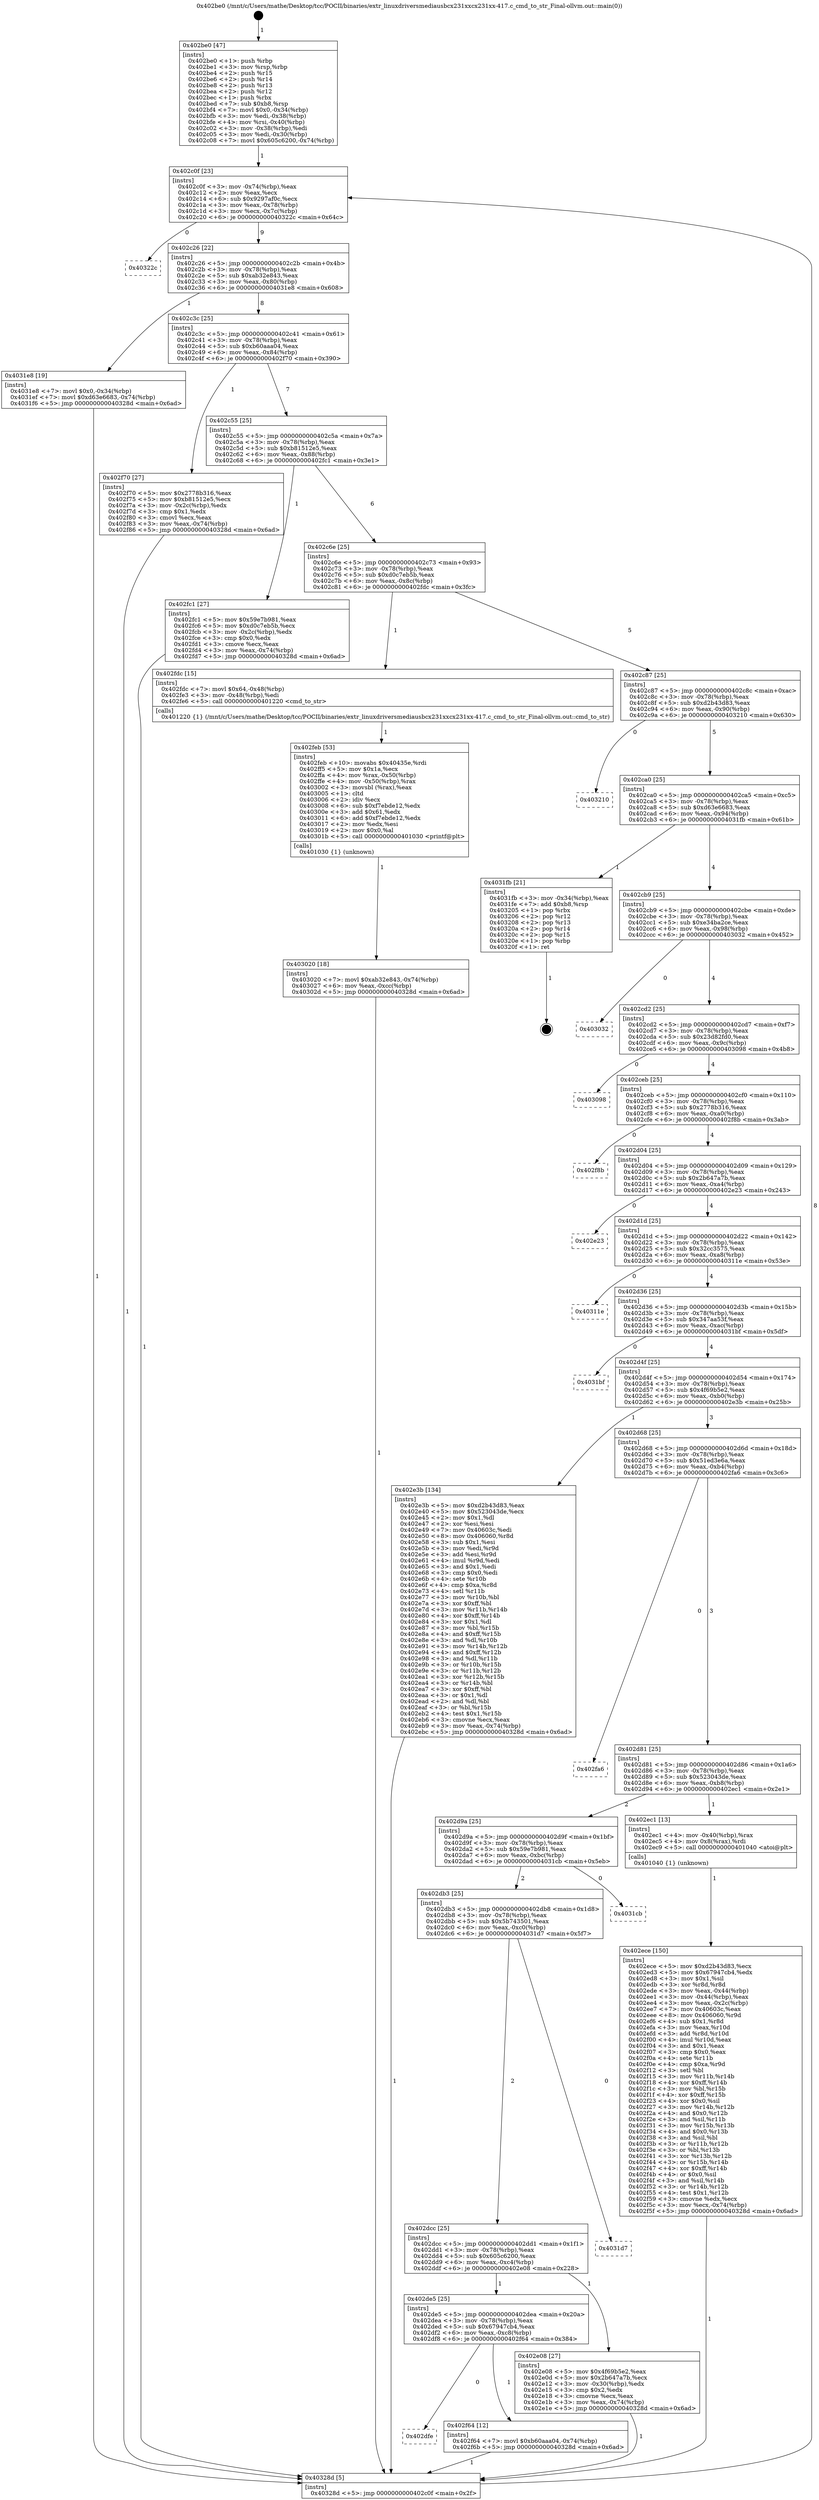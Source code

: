 digraph "0x402be0" {
  label = "0x402be0 (/mnt/c/Users/mathe/Desktop/tcc/POCII/binaries/extr_linuxdriversmediausbcx231xxcx231xx-417.c_cmd_to_str_Final-ollvm.out::main(0))"
  labelloc = "t"
  node[shape=record]

  Entry [label="",width=0.3,height=0.3,shape=circle,fillcolor=black,style=filled]
  "0x402c0f" [label="{
     0x402c0f [23]\l
     | [instrs]\l
     &nbsp;&nbsp;0x402c0f \<+3\>: mov -0x74(%rbp),%eax\l
     &nbsp;&nbsp;0x402c12 \<+2\>: mov %eax,%ecx\l
     &nbsp;&nbsp;0x402c14 \<+6\>: sub $0x9297af0c,%ecx\l
     &nbsp;&nbsp;0x402c1a \<+3\>: mov %eax,-0x78(%rbp)\l
     &nbsp;&nbsp;0x402c1d \<+3\>: mov %ecx,-0x7c(%rbp)\l
     &nbsp;&nbsp;0x402c20 \<+6\>: je 000000000040322c \<main+0x64c\>\l
  }"]
  "0x40322c" [label="{
     0x40322c\l
  }", style=dashed]
  "0x402c26" [label="{
     0x402c26 [22]\l
     | [instrs]\l
     &nbsp;&nbsp;0x402c26 \<+5\>: jmp 0000000000402c2b \<main+0x4b\>\l
     &nbsp;&nbsp;0x402c2b \<+3\>: mov -0x78(%rbp),%eax\l
     &nbsp;&nbsp;0x402c2e \<+5\>: sub $0xab32e843,%eax\l
     &nbsp;&nbsp;0x402c33 \<+3\>: mov %eax,-0x80(%rbp)\l
     &nbsp;&nbsp;0x402c36 \<+6\>: je 00000000004031e8 \<main+0x608\>\l
  }"]
  Exit [label="",width=0.3,height=0.3,shape=circle,fillcolor=black,style=filled,peripheries=2]
  "0x4031e8" [label="{
     0x4031e8 [19]\l
     | [instrs]\l
     &nbsp;&nbsp;0x4031e8 \<+7\>: movl $0x0,-0x34(%rbp)\l
     &nbsp;&nbsp;0x4031ef \<+7\>: movl $0xd63e6683,-0x74(%rbp)\l
     &nbsp;&nbsp;0x4031f6 \<+5\>: jmp 000000000040328d \<main+0x6ad\>\l
  }"]
  "0x402c3c" [label="{
     0x402c3c [25]\l
     | [instrs]\l
     &nbsp;&nbsp;0x402c3c \<+5\>: jmp 0000000000402c41 \<main+0x61\>\l
     &nbsp;&nbsp;0x402c41 \<+3\>: mov -0x78(%rbp),%eax\l
     &nbsp;&nbsp;0x402c44 \<+5\>: sub $0xb60aaa04,%eax\l
     &nbsp;&nbsp;0x402c49 \<+6\>: mov %eax,-0x84(%rbp)\l
     &nbsp;&nbsp;0x402c4f \<+6\>: je 0000000000402f70 \<main+0x390\>\l
  }"]
  "0x403020" [label="{
     0x403020 [18]\l
     | [instrs]\l
     &nbsp;&nbsp;0x403020 \<+7\>: movl $0xab32e843,-0x74(%rbp)\l
     &nbsp;&nbsp;0x403027 \<+6\>: mov %eax,-0xcc(%rbp)\l
     &nbsp;&nbsp;0x40302d \<+5\>: jmp 000000000040328d \<main+0x6ad\>\l
  }"]
  "0x402f70" [label="{
     0x402f70 [27]\l
     | [instrs]\l
     &nbsp;&nbsp;0x402f70 \<+5\>: mov $0x2778b316,%eax\l
     &nbsp;&nbsp;0x402f75 \<+5\>: mov $0xb81512e5,%ecx\l
     &nbsp;&nbsp;0x402f7a \<+3\>: mov -0x2c(%rbp),%edx\l
     &nbsp;&nbsp;0x402f7d \<+3\>: cmp $0x1,%edx\l
     &nbsp;&nbsp;0x402f80 \<+3\>: cmovl %ecx,%eax\l
     &nbsp;&nbsp;0x402f83 \<+3\>: mov %eax,-0x74(%rbp)\l
     &nbsp;&nbsp;0x402f86 \<+5\>: jmp 000000000040328d \<main+0x6ad\>\l
  }"]
  "0x402c55" [label="{
     0x402c55 [25]\l
     | [instrs]\l
     &nbsp;&nbsp;0x402c55 \<+5\>: jmp 0000000000402c5a \<main+0x7a\>\l
     &nbsp;&nbsp;0x402c5a \<+3\>: mov -0x78(%rbp),%eax\l
     &nbsp;&nbsp;0x402c5d \<+5\>: sub $0xb81512e5,%eax\l
     &nbsp;&nbsp;0x402c62 \<+6\>: mov %eax,-0x88(%rbp)\l
     &nbsp;&nbsp;0x402c68 \<+6\>: je 0000000000402fc1 \<main+0x3e1\>\l
  }"]
  "0x402feb" [label="{
     0x402feb [53]\l
     | [instrs]\l
     &nbsp;&nbsp;0x402feb \<+10\>: movabs $0x40435e,%rdi\l
     &nbsp;&nbsp;0x402ff5 \<+5\>: mov $0x1a,%ecx\l
     &nbsp;&nbsp;0x402ffa \<+4\>: mov %rax,-0x50(%rbp)\l
     &nbsp;&nbsp;0x402ffe \<+4\>: mov -0x50(%rbp),%rax\l
     &nbsp;&nbsp;0x403002 \<+3\>: movsbl (%rax),%eax\l
     &nbsp;&nbsp;0x403005 \<+1\>: cltd\l
     &nbsp;&nbsp;0x403006 \<+2\>: idiv %ecx\l
     &nbsp;&nbsp;0x403008 \<+6\>: sub $0xf7ebde12,%edx\l
     &nbsp;&nbsp;0x40300e \<+3\>: add $0x61,%edx\l
     &nbsp;&nbsp;0x403011 \<+6\>: add $0xf7ebde12,%edx\l
     &nbsp;&nbsp;0x403017 \<+2\>: mov %edx,%esi\l
     &nbsp;&nbsp;0x403019 \<+2\>: mov $0x0,%al\l
     &nbsp;&nbsp;0x40301b \<+5\>: call 0000000000401030 \<printf@plt\>\l
     | [calls]\l
     &nbsp;&nbsp;0x401030 \{1\} (unknown)\l
  }"]
  "0x402fc1" [label="{
     0x402fc1 [27]\l
     | [instrs]\l
     &nbsp;&nbsp;0x402fc1 \<+5\>: mov $0x59e7b981,%eax\l
     &nbsp;&nbsp;0x402fc6 \<+5\>: mov $0xd0c7eb5b,%ecx\l
     &nbsp;&nbsp;0x402fcb \<+3\>: mov -0x2c(%rbp),%edx\l
     &nbsp;&nbsp;0x402fce \<+3\>: cmp $0x0,%edx\l
     &nbsp;&nbsp;0x402fd1 \<+3\>: cmove %ecx,%eax\l
     &nbsp;&nbsp;0x402fd4 \<+3\>: mov %eax,-0x74(%rbp)\l
     &nbsp;&nbsp;0x402fd7 \<+5\>: jmp 000000000040328d \<main+0x6ad\>\l
  }"]
  "0x402c6e" [label="{
     0x402c6e [25]\l
     | [instrs]\l
     &nbsp;&nbsp;0x402c6e \<+5\>: jmp 0000000000402c73 \<main+0x93\>\l
     &nbsp;&nbsp;0x402c73 \<+3\>: mov -0x78(%rbp),%eax\l
     &nbsp;&nbsp;0x402c76 \<+5\>: sub $0xd0c7eb5b,%eax\l
     &nbsp;&nbsp;0x402c7b \<+6\>: mov %eax,-0x8c(%rbp)\l
     &nbsp;&nbsp;0x402c81 \<+6\>: je 0000000000402fdc \<main+0x3fc\>\l
  }"]
  "0x402dfe" [label="{
     0x402dfe\l
  }", style=dashed]
  "0x402fdc" [label="{
     0x402fdc [15]\l
     | [instrs]\l
     &nbsp;&nbsp;0x402fdc \<+7\>: movl $0x64,-0x48(%rbp)\l
     &nbsp;&nbsp;0x402fe3 \<+3\>: mov -0x48(%rbp),%edi\l
     &nbsp;&nbsp;0x402fe6 \<+5\>: call 0000000000401220 \<cmd_to_str\>\l
     | [calls]\l
     &nbsp;&nbsp;0x401220 \{1\} (/mnt/c/Users/mathe/Desktop/tcc/POCII/binaries/extr_linuxdriversmediausbcx231xxcx231xx-417.c_cmd_to_str_Final-ollvm.out::cmd_to_str)\l
  }"]
  "0x402c87" [label="{
     0x402c87 [25]\l
     | [instrs]\l
     &nbsp;&nbsp;0x402c87 \<+5\>: jmp 0000000000402c8c \<main+0xac\>\l
     &nbsp;&nbsp;0x402c8c \<+3\>: mov -0x78(%rbp),%eax\l
     &nbsp;&nbsp;0x402c8f \<+5\>: sub $0xd2b43d83,%eax\l
     &nbsp;&nbsp;0x402c94 \<+6\>: mov %eax,-0x90(%rbp)\l
     &nbsp;&nbsp;0x402c9a \<+6\>: je 0000000000403210 \<main+0x630\>\l
  }"]
  "0x402f64" [label="{
     0x402f64 [12]\l
     | [instrs]\l
     &nbsp;&nbsp;0x402f64 \<+7\>: movl $0xb60aaa04,-0x74(%rbp)\l
     &nbsp;&nbsp;0x402f6b \<+5\>: jmp 000000000040328d \<main+0x6ad\>\l
  }"]
  "0x403210" [label="{
     0x403210\l
  }", style=dashed]
  "0x402ca0" [label="{
     0x402ca0 [25]\l
     | [instrs]\l
     &nbsp;&nbsp;0x402ca0 \<+5\>: jmp 0000000000402ca5 \<main+0xc5\>\l
     &nbsp;&nbsp;0x402ca5 \<+3\>: mov -0x78(%rbp),%eax\l
     &nbsp;&nbsp;0x402ca8 \<+5\>: sub $0xd63e6683,%eax\l
     &nbsp;&nbsp;0x402cad \<+6\>: mov %eax,-0x94(%rbp)\l
     &nbsp;&nbsp;0x402cb3 \<+6\>: je 00000000004031fb \<main+0x61b\>\l
  }"]
  "0x402ece" [label="{
     0x402ece [150]\l
     | [instrs]\l
     &nbsp;&nbsp;0x402ece \<+5\>: mov $0xd2b43d83,%ecx\l
     &nbsp;&nbsp;0x402ed3 \<+5\>: mov $0x67947cb4,%edx\l
     &nbsp;&nbsp;0x402ed8 \<+3\>: mov $0x1,%sil\l
     &nbsp;&nbsp;0x402edb \<+3\>: xor %r8d,%r8d\l
     &nbsp;&nbsp;0x402ede \<+3\>: mov %eax,-0x44(%rbp)\l
     &nbsp;&nbsp;0x402ee1 \<+3\>: mov -0x44(%rbp),%eax\l
     &nbsp;&nbsp;0x402ee4 \<+3\>: mov %eax,-0x2c(%rbp)\l
     &nbsp;&nbsp;0x402ee7 \<+7\>: mov 0x40603c,%eax\l
     &nbsp;&nbsp;0x402eee \<+8\>: mov 0x406060,%r9d\l
     &nbsp;&nbsp;0x402ef6 \<+4\>: sub $0x1,%r8d\l
     &nbsp;&nbsp;0x402efa \<+3\>: mov %eax,%r10d\l
     &nbsp;&nbsp;0x402efd \<+3\>: add %r8d,%r10d\l
     &nbsp;&nbsp;0x402f00 \<+4\>: imul %r10d,%eax\l
     &nbsp;&nbsp;0x402f04 \<+3\>: and $0x1,%eax\l
     &nbsp;&nbsp;0x402f07 \<+3\>: cmp $0x0,%eax\l
     &nbsp;&nbsp;0x402f0a \<+4\>: sete %r11b\l
     &nbsp;&nbsp;0x402f0e \<+4\>: cmp $0xa,%r9d\l
     &nbsp;&nbsp;0x402f12 \<+3\>: setl %bl\l
     &nbsp;&nbsp;0x402f15 \<+3\>: mov %r11b,%r14b\l
     &nbsp;&nbsp;0x402f18 \<+4\>: xor $0xff,%r14b\l
     &nbsp;&nbsp;0x402f1c \<+3\>: mov %bl,%r15b\l
     &nbsp;&nbsp;0x402f1f \<+4\>: xor $0xff,%r15b\l
     &nbsp;&nbsp;0x402f23 \<+4\>: xor $0x0,%sil\l
     &nbsp;&nbsp;0x402f27 \<+3\>: mov %r14b,%r12b\l
     &nbsp;&nbsp;0x402f2a \<+4\>: and $0x0,%r12b\l
     &nbsp;&nbsp;0x402f2e \<+3\>: and %sil,%r11b\l
     &nbsp;&nbsp;0x402f31 \<+3\>: mov %r15b,%r13b\l
     &nbsp;&nbsp;0x402f34 \<+4\>: and $0x0,%r13b\l
     &nbsp;&nbsp;0x402f38 \<+3\>: and %sil,%bl\l
     &nbsp;&nbsp;0x402f3b \<+3\>: or %r11b,%r12b\l
     &nbsp;&nbsp;0x402f3e \<+3\>: or %bl,%r13b\l
     &nbsp;&nbsp;0x402f41 \<+3\>: xor %r13b,%r12b\l
     &nbsp;&nbsp;0x402f44 \<+3\>: or %r15b,%r14b\l
     &nbsp;&nbsp;0x402f47 \<+4\>: xor $0xff,%r14b\l
     &nbsp;&nbsp;0x402f4b \<+4\>: or $0x0,%sil\l
     &nbsp;&nbsp;0x402f4f \<+3\>: and %sil,%r14b\l
     &nbsp;&nbsp;0x402f52 \<+3\>: or %r14b,%r12b\l
     &nbsp;&nbsp;0x402f55 \<+4\>: test $0x1,%r12b\l
     &nbsp;&nbsp;0x402f59 \<+3\>: cmovne %edx,%ecx\l
     &nbsp;&nbsp;0x402f5c \<+3\>: mov %ecx,-0x74(%rbp)\l
     &nbsp;&nbsp;0x402f5f \<+5\>: jmp 000000000040328d \<main+0x6ad\>\l
  }"]
  "0x4031fb" [label="{
     0x4031fb [21]\l
     | [instrs]\l
     &nbsp;&nbsp;0x4031fb \<+3\>: mov -0x34(%rbp),%eax\l
     &nbsp;&nbsp;0x4031fe \<+7\>: add $0xb8,%rsp\l
     &nbsp;&nbsp;0x403205 \<+1\>: pop %rbx\l
     &nbsp;&nbsp;0x403206 \<+2\>: pop %r12\l
     &nbsp;&nbsp;0x403208 \<+2\>: pop %r13\l
     &nbsp;&nbsp;0x40320a \<+2\>: pop %r14\l
     &nbsp;&nbsp;0x40320c \<+2\>: pop %r15\l
     &nbsp;&nbsp;0x40320e \<+1\>: pop %rbp\l
     &nbsp;&nbsp;0x40320f \<+1\>: ret\l
  }"]
  "0x402cb9" [label="{
     0x402cb9 [25]\l
     | [instrs]\l
     &nbsp;&nbsp;0x402cb9 \<+5\>: jmp 0000000000402cbe \<main+0xde\>\l
     &nbsp;&nbsp;0x402cbe \<+3\>: mov -0x78(%rbp),%eax\l
     &nbsp;&nbsp;0x402cc1 \<+5\>: sub $0xe34ba2ce,%eax\l
     &nbsp;&nbsp;0x402cc6 \<+6\>: mov %eax,-0x98(%rbp)\l
     &nbsp;&nbsp;0x402ccc \<+6\>: je 0000000000403032 \<main+0x452\>\l
  }"]
  "0x402be0" [label="{
     0x402be0 [47]\l
     | [instrs]\l
     &nbsp;&nbsp;0x402be0 \<+1\>: push %rbp\l
     &nbsp;&nbsp;0x402be1 \<+3\>: mov %rsp,%rbp\l
     &nbsp;&nbsp;0x402be4 \<+2\>: push %r15\l
     &nbsp;&nbsp;0x402be6 \<+2\>: push %r14\l
     &nbsp;&nbsp;0x402be8 \<+2\>: push %r13\l
     &nbsp;&nbsp;0x402bea \<+2\>: push %r12\l
     &nbsp;&nbsp;0x402bec \<+1\>: push %rbx\l
     &nbsp;&nbsp;0x402bed \<+7\>: sub $0xb8,%rsp\l
     &nbsp;&nbsp;0x402bf4 \<+7\>: movl $0x0,-0x34(%rbp)\l
     &nbsp;&nbsp;0x402bfb \<+3\>: mov %edi,-0x38(%rbp)\l
     &nbsp;&nbsp;0x402bfe \<+4\>: mov %rsi,-0x40(%rbp)\l
     &nbsp;&nbsp;0x402c02 \<+3\>: mov -0x38(%rbp),%edi\l
     &nbsp;&nbsp;0x402c05 \<+3\>: mov %edi,-0x30(%rbp)\l
     &nbsp;&nbsp;0x402c08 \<+7\>: movl $0x605c6200,-0x74(%rbp)\l
  }"]
  "0x403032" [label="{
     0x403032\l
  }", style=dashed]
  "0x402cd2" [label="{
     0x402cd2 [25]\l
     | [instrs]\l
     &nbsp;&nbsp;0x402cd2 \<+5\>: jmp 0000000000402cd7 \<main+0xf7\>\l
     &nbsp;&nbsp;0x402cd7 \<+3\>: mov -0x78(%rbp),%eax\l
     &nbsp;&nbsp;0x402cda \<+5\>: sub $0x23d82fd0,%eax\l
     &nbsp;&nbsp;0x402cdf \<+6\>: mov %eax,-0x9c(%rbp)\l
     &nbsp;&nbsp;0x402ce5 \<+6\>: je 0000000000403098 \<main+0x4b8\>\l
  }"]
  "0x40328d" [label="{
     0x40328d [5]\l
     | [instrs]\l
     &nbsp;&nbsp;0x40328d \<+5\>: jmp 0000000000402c0f \<main+0x2f\>\l
  }"]
  "0x403098" [label="{
     0x403098\l
  }", style=dashed]
  "0x402ceb" [label="{
     0x402ceb [25]\l
     | [instrs]\l
     &nbsp;&nbsp;0x402ceb \<+5\>: jmp 0000000000402cf0 \<main+0x110\>\l
     &nbsp;&nbsp;0x402cf0 \<+3\>: mov -0x78(%rbp),%eax\l
     &nbsp;&nbsp;0x402cf3 \<+5\>: sub $0x2778b316,%eax\l
     &nbsp;&nbsp;0x402cf8 \<+6\>: mov %eax,-0xa0(%rbp)\l
     &nbsp;&nbsp;0x402cfe \<+6\>: je 0000000000402f8b \<main+0x3ab\>\l
  }"]
  "0x402de5" [label="{
     0x402de5 [25]\l
     | [instrs]\l
     &nbsp;&nbsp;0x402de5 \<+5\>: jmp 0000000000402dea \<main+0x20a\>\l
     &nbsp;&nbsp;0x402dea \<+3\>: mov -0x78(%rbp),%eax\l
     &nbsp;&nbsp;0x402ded \<+5\>: sub $0x67947cb4,%eax\l
     &nbsp;&nbsp;0x402df2 \<+6\>: mov %eax,-0xc8(%rbp)\l
     &nbsp;&nbsp;0x402df8 \<+6\>: je 0000000000402f64 \<main+0x384\>\l
  }"]
  "0x402f8b" [label="{
     0x402f8b\l
  }", style=dashed]
  "0x402d04" [label="{
     0x402d04 [25]\l
     | [instrs]\l
     &nbsp;&nbsp;0x402d04 \<+5\>: jmp 0000000000402d09 \<main+0x129\>\l
     &nbsp;&nbsp;0x402d09 \<+3\>: mov -0x78(%rbp),%eax\l
     &nbsp;&nbsp;0x402d0c \<+5\>: sub $0x2b647a7b,%eax\l
     &nbsp;&nbsp;0x402d11 \<+6\>: mov %eax,-0xa4(%rbp)\l
     &nbsp;&nbsp;0x402d17 \<+6\>: je 0000000000402e23 \<main+0x243\>\l
  }"]
  "0x402e08" [label="{
     0x402e08 [27]\l
     | [instrs]\l
     &nbsp;&nbsp;0x402e08 \<+5\>: mov $0x4f69b5e2,%eax\l
     &nbsp;&nbsp;0x402e0d \<+5\>: mov $0x2b647a7b,%ecx\l
     &nbsp;&nbsp;0x402e12 \<+3\>: mov -0x30(%rbp),%edx\l
     &nbsp;&nbsp;0x402e15 \<+3\>: cmp $0x2,%edx\l
     &nbsp;&nbsp;0x402e18 \<+3\>: cmovne %ecx,%eax\l
     &nbsp;&nbsp;0x402e1b \<+3\>: mov %eax,-0x74(%rbp)\l
     &nbsp;&nbsp;0x402e1e \<+5\>: jmp 000000000040328d \<main+0x6ad\>\l
  }"]
  "0x402e23" [label="{
     0x402e23\l
  }", style=dashed]
  "0x402d1d" [label="{
     0x402d1d [25]\l
     | [instrs]\l
     &nbsp;&nbsp;0x402d1d \<+5\>: jmp 0000000000402d22 \<main+0x142\>\l
     &nbsp;&nbsp;0x402d22 \<+3\>: mov -0x78(%rbp),%eax\l
     &nbsp;&nbsp;0x402d25 \<+5\>: sub $0x32cc3575,%eax\l
     &nbsp;&nbsp;0x402d2a \<+6\>: mov %eax,-0xa8(%rbp)\l
     &nbsp;&nbsp;0x402d30 \<+6\>: je 000000000040311e \<main+0x53e\>\l
  }"]
  "0x402dcc" [label="{
     0x402dcc [25]\l
     | [instrs]\l
     &nbsp;&nbsp;0x402dcc \<+5\>: jmp 0000000000402dd1 \<main+0x1f1\>\l
     &nbsp;&nbsp;0x402dd1 \<+3\>: mov -0x78(%rbp),%eax\l
     &nbsp;&nbsp;0x402dd4 \<+5\>: sub $0x605c6200,%eax\l
     &nbsp;&nbsp;0x402dd9 \<+6\>: mov %eax,-0xc4(%rbp)\l
     &nbsp;&nbsp;0x402ddf \<+6\>: je 0000000000402e08 \<main+0x228\>\l
  }"]
  "0x40311e" [label="{
     0x40311e\l
  }", style=dashed]
  "0x402d36" [label="{
     0x402d36 [25]\l
     | [instrs]\l
     &nbsp;&nbsp;0x402d36 \<+5\>: jmp 0000000000402d3b \<main+0x15b\>\l
     &nbsp;&nbsp;0x402d3b \<+3\>: mov -0x78(%rbp),%eax\l
     &nbsp;&nbsp;0x402d3e \<+5\>: sub $0x347aa53f,%eax\l
     &nbsp;&nbsp;0x402d43 \<+6\>: mov %eax,-0xac(%rbp)\l
     &nbsp;&nbsp;0x402d49 \<+6\>: je 00000000004031bf \<main+0x5df\>\l
  }"]
  "0x4031d7" [label="{
     0x4031d7\l
  }", style=dashed]
  "0x4031bf" [label="{
     0x4031bf\l
  }", style=dashed]
  "0x402d4f" [label="{
     0x402d4f [25]\l
     | [instrs]\l
     &nbsp;&nbsp;0x402d4f \<+5\>: jmp 0000000000402d54 \<main+0x174\>\l
     &nbsp;&nbsp;0x402d54 \<+3\>: mov -0x78(%rbp),%eax\l
     &nbsp;&nbsp;0x402d57 \<+5\>: sub $0x4f69b5e2,%eax\l
     &nbsp;&nbsp;0x402d5c \<+6\>: mov %eax,-0xb0(%rbp)\l
     &nbsp;&nbsp;0x402d62 \<+6\>: je 0000000000402e3b \<main+0x25b\>\l
  }"]
  "0x402db3" [label="{
     0x402db3 [25]\l
     | [instrs]\l
     &nbsp;&nbsp;0x402db3 \<+5\>: jmp 0000000000402db8 \<main+0x1d8\>\l
     &nbsp;&nbsp;0x402db8 \<+3\>: mov -0x78(%rbp),%eax\l
     &nbsp;&nbsp;0x402dbb \<+5\>: sub $0x5b743501,%eax\l
     &nbsp;&nbsp;0x402dc0 \<+6\>: mov %eax,-0xc0(%rbp)\l
     &nbsp;&nbsp;0x402dc6 \<+6\>: je 00000000004031d7 \<main+0x5f7\>\l
  }"]
  "0x402e3b" [label="{
     0x402e3b [134]\l
     | [instrs]\l
     &nbsp;&nbsp;0x402e3b \<+5\>: mov $0xd2b43d83,%eax\l
     &nbsp;&nbsp;0x402e40 \<+5\>: mov $0x523043de,%ecx\l
     &nbsp;&nbsp;0x402e45 \<+2\>: mov $0x1,%dl\l
     &nbsp;&nbsp;0x402e47 \<+2\>: xor %esi,%esi\l
     &nbsp;&nbsp;0x402e49 \<+7\>: mov 0x40603c,%edi\l
     &nbsp;&nbsp;0x402e50 \<+8\>: mov 0x406060,%r8d\l
     &nbsp;&nbsp;0x402e58 \<+3\>: sub $0x1,%esi\l
     &nbsp;&nbsp;0x402e5b \<+3\>: mov %edi,%r9d\l
     &nbsp;&nbsp;0x402e5e \<+3\>: add %esi,%r9d\l
     &nbsp;&nbsp;0x402e61 \<+4\>: imul %r9d,%edi\l
     &nbsp;&nbsp;0x402e65 \<+3\>: and $0x1,%edi\l
     &nbsp;&nbsp;0x402e68 \<+3\>: cmp $0x0,%edi\l
     &nbsp;&nbsp;0x402e6b \<+4\>: sete %r10b\l
     &nbsp;&nbsp;0x402e6f \<+4\>: cmp $0xa,%r8d\l
     &nbsp;&nbsp;0x402e73 \<+4\>: setl %r11b\l
     &nbsp;&nbsp;0x402e77 \<+3\>: mov %r10b,%bl\l
     &nbsp;&nbsp;0x402e7a \<+3\>: xor $0xff,%bl\l
     &nbsp;&nbsp;0x402e7d \<+3\>: mov %r11b,%r14b\l
     &nbsp;&nbsp;0x402e80 \<+4\>: xor $0xff,%r14b\l
     &nbsp;&nbsp;0x402e84 \<+3\>: xor $0x1,%dl\l
     &nbsp;&nbsp;0x402e87 \<+3\>: mov %bl,%r15b\l
     &nbsp;&nbsp;0x402e8a \<+4\>: and $0xff,%r15b\l
     &nbsp;&nbsp;0x402e8e \<+3\>: and %dl,%r10b\l
     &nbsp;&nbsp;0x402e91 \<+3\>: mov %r14b,%r12b\l
     &nbsp;&nbsp;0x402e94 \<+4\>: and $0xff,%r12b\l
     &nbsp;&nbsp;0x402e98 \<+3\>: and %dl,%r11b\l
     &nbsp;&nbsp;0x402e9b \<+3\>: or %r10b,%r15b\l
     &nbsp;&nbsp;0x402e9e \<+3\>: or %r11b,%r12b\l
     &nbsp;&nbsp;0x402ea1 \<+3\>: xor %r12b,%r15b\l
     &nbsp;&nbsp;0x402ea4 \<+3\>: or %r14b,%bl\l
     &nbsp;&nbsp;0x402ea7 \<+3\>: xor $0xff,%bl\l
     &nbsp;&nbsp;0x402eaa \<+3\>: or $0x1,%dl\l
     &nbsp;&nbsp;0x402ead \<+2\>: and %dl,%bl\l
     &nbsp;&nbsp;0x402eaf \<+3\>: or %bl,%r15b\l
     &nbsp;&nbsp;0x402eb2 \<+4\>: test $0x1,%r15b\l
     &nbsp;&nbsp;0x402eb6 \<+3\>: cmovne %ecx,%eax\l
     &nbsp;&nbsp;0x402eb9 \<+3\>: mov %eax,-0x74(%rbp)\l
     &nbsp;&nbsp;0x402ebc \<+5\>: jmp 000000000040328d \<main+0x6ad\>\l
  }"]
  "0x402d68" [label="{
     0x402d68 [25]\l
     | [instrs]\l
     &nbsp;&nbsp;0x402d68 \<+5\>: jmp 0000000000402d6d \<main+0x18d\>\l
     &nbsp;&nbsp;0x402d6d \<+3\>: mov -0x78(%rbp),%eax\l
     &nbsp;&nbsp;0x402d70 \<+5\>: sub $0x51ed3e6a,%eax\l
     &nbsp;&nbsp;0x402d75 \<+6\>: mov %eax,-0xb4(%rbp)\l
     &nbsp;&nbsp;0x402d7b \<+6\>: je 0000000000402fa6 \<main+0x3c6\>\l
  }"]
  "0x4031cb" [label="{
     0x4031cb\l
  }", style=dashed]
  "0x402fa6" [label="{
     0x402fa6\l
  }", style=dashed]
  "0x402d81" [label="{
     0x402d81 [25]\l
     | [instrs]\l
     &nbsp;&nbsp;0x402d81 \<+5\>: jmp 0000000000402d86 \<main+0x1a6\>\l
     &nbsp;&nbsp;0x402d86 \<+3\>: mov -0x78(%rbp),%eax\l
     &nbsp;&nbsp;0x402d89 \<+5\>: sub $0x523043de,%eax\l
     &nbsp;&nbsp;0x402d8e \<+6\>: mov %eax,-0xb8(%rbp)\l
     &nbsp;&nbsp;0x402d94 \<+6\>: je 0000000000402ec1 \<main+0x2e1\>\l
  }"]
  "0x402d9a" [label="{
     0x402d9a [25]\l
     | [instrs]\l
     &nbsp;&nbsp;0x402d9a \<+5\>: jmp 0000000000402d9f \<main+0x1bf\>\l
     &nbsp;&nbsp;0x402d9f \<+3\>: mov -0x78(%rbp),%eax\l
     &nbsp;&nbsp;0x402da2 \<+5\>: sub $0x59e7b981,%eax\l
     &nbsp;&nbsp;0x402da7 \<+6\>: mov %eax,-0xbc(%rbp)\l
     &nbsp;&nbsp;0x402dad \<+6\>: je 00000000004031cb \<main+0x5eb\>\l
  }"]
  "0x402ec1" [label="{
     0x402ec1 [13]\l
     | [instrs]\l
     &nbsp;&nbsp;0x402ec1 \<+4\>: mov -0x40(%rbp),%rax\l
     &nbsp;&nbsp;0x402ec5 \<+4\>: mov 0x8(%rax),%rdi\l
     &nbsp;&nbsp;0x402ec9 \<+5\>: call 0000000000401040 \<atoi@plt\>\l
     | [calls]\l
     &nbsp;&nbsp;0x401040 \{1\} (unknown)\l
  }"]
  Entry -> "0x402be0" [label=" 1"]
  "0x402c0f" -> "0x40322c" [label=" 0"]
  "0x402c0f" -> "0x402c26" [label=" 9"]
  "0x4031fb" -> Exit [label=" 1"]
  "0x402c26" -> "0x4031e8" [label=" 1"]
  "0x402c26" -> "0x402c3c" [label=" 8"]
  "0x4031e8" -> "0x40328d" [label=" 1"]
  "0x402c3c" -> "0x402f70" [label=" 1"]
  "0x402c3c" -> "0x402c55" [label=" 7"]
  "0x403020" -> "0x40328d" [label=" 1"]
  "0x402c55" -> "0x402fc1" [label=" 1"]
  "0x402c55" -> "0x402c6e" [label=" 6"]
  "0x402feb" -> "0x403020" [label=" 1"]
  "0x402c6e" -> "0x402fdc" [label=" 1"]
  "0x402c6e" -> "0x402c87" [label=" 5"]
  "0x402fdc" -> "0x402feb" [label=" 1"]
  "0x402c87" -> "0x403210" [label=" 0"]
  "0x402c87" -> "0x402ca0" [label=" 5"]
  "0x402fc1" -> "0x40328d" [label=" 1"]
  "0x402ca0" -> "0x4031fb" [label=" 1"]
  "0x402ca0" -> "0x402cb9" [label=" 4"]
  "0x402f64" -> "0x40328d" [label=" 1"]
  "0x402cb9" -> "0x403032" [label=" 0"]
  "0x402cb9" -> "0x402cd2" [label=" 4"]
  "0x402de5" -> "0x402dfe" [label=" 0"]
  "0x402cd2" -> "0x403098" [label=" 0"]
  "0x402cd2" -> "0x402ceb" [label=" 4"]
  "0x402de5" -> "0x402f64" [label=" 1"]
  "0x402ceb" -> "0x402f8b" [label=" 0"]
  "0x402ceb" -> "0x402d04" [label=" 4"]
  "0x402f70" -> "0x40328d" [label=" 1"]
  "0x402d04" -> "0x402e23" [label=" 0"]
  "0x402d04" -> "0x402d1d" [label=" 4"]
  "0x402ece" -> "0x40328d" [label=" 1"]
  "0x402d1d" -> "0x40311e" [label=" 0"]
  "0x402d1d" -> "0x402d36" [label=" 4"]
  "0x402e3b" -> "0x40328d" [label=" 1"]
  "0x402d36" -> "0x4031bf" [label=" 0"]
  "0x402d36" -> "0x402d4f" [label=" 4"]
  "0x40328d" -> "0x402c0f" [label=" 8"]
  "0x402d4f" -> "0x402e3b" [label=" 1"]
  "0x402d4f" -> "0x402d68" [label=" 3"]
  "0x402e08" -> "0x40328d" [label=" 1"]
  "0x402d68" -> "0x402fa6" [label=" 0"]
  "0x402d68" -> "0x402d81" [label=" 3"]
  "0x402dcc" -> "0x402de5" [label=" 1"]
  "0x402d81" -> "0x402ec1" [label=" 1"]
  "0x402d81" -> "0x402d9a" [label=" 2"]
  "0x402dcc" -> "0x402e08" [label=" 1"]
  "0x402d9a" -> "0x4031cb" [label=" 0"]
  "0x402d9a" -> "0x402db3" [label=" 2"]
  "0x402be0" -> "0x402c0f" [label=" 1"]
  "0x402db3" -> "0x4031d7" [label=" 0"]
  "0x402db3" -> "0x402dcc" [label=" 2"]
  "0x402ec1" -> "0x402ece" [label=" 1"]
}
